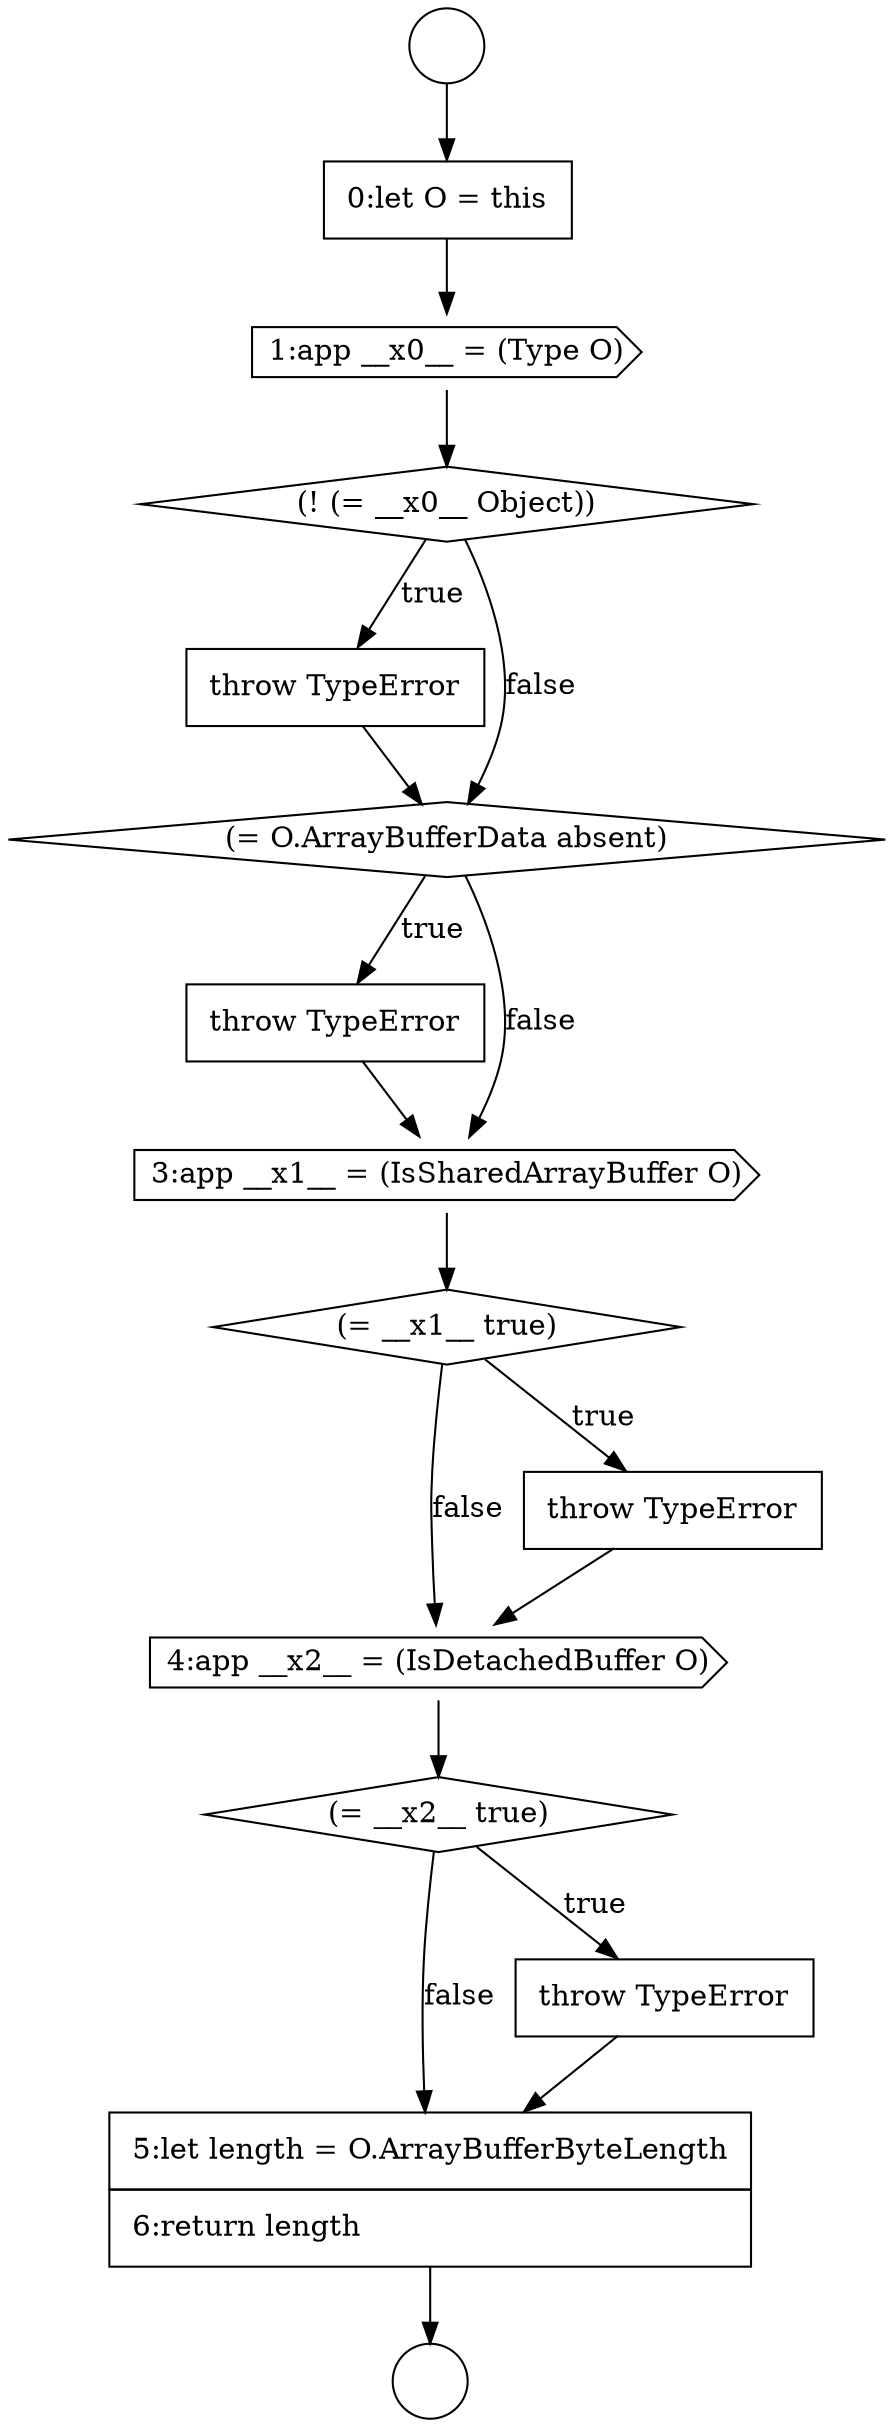 digraph {
  node16216 [shape=none, margin=0, label=<<font color="black">
    <table border="0" cellborder="1" cellspacing="0" cellpadding="10">
      <tr><td align="left">0:let O = this</td></tr>
    </table>
  </font>> color="black" fillcolor="white" style=filled]
  node16228 [shape=none, margin=0, label=<<font color="black">
    <table border="0" cellborder="1" cellspacing="0" cellpadding="10">
      <tr><td align="left">5:let length = O.ArrayBufferByteLength</td></tr>
      <tr><td align="left">6:return length</td></tr>
    </table>
  </font>> color="black" fillcolor="white" style=filled]
  node16223 [shape=diamond, label=<<font color="black">(= __x1__ true)</font>> color="black" fillcolor="white" style=filled]
  node16219 [shape=none, margin=0, label=<<font color="black">
    <table border="0" cellborder="1" cellspacing="0" cellpadding="10">
      <tr><td align="left">throw TypeError</td></tr>
    </table>
  </font>> color="black" fillcolor="white" style=filled]
  node16227 [shape=none, margin=0, label=<<font color="black">
    <table border="0" cellborder="1" cellspacing="0" cellpadding="10">
      <tr><td align="left">throw TypeError</td></tr>
    </table>
  </font>> color="black" fillcolor="white" style=filled]
  node16215 [shape=circle label=" " color="black" fillcolor="white" style=filled]
  node16220 [shape=diamond, label=<<font color="black">(= O.ArrayBufferData absent)</font>> color="black" fillcolor="white" style=filled]
  node16226 [shape=diamond, label=<<font color="black">(= __x2__ true)</font>> color="black" fillcolor="white" style=filled]
  node16214 [shape=circle label=" " color="black" fillcolor="white" style=filled]
  node16217 [shape=cds, label=<<font color="black">1:app __x0__ = (Type O)</font>> color="black" fillcolor="white" style=filled]
  node16221 [shape=none, margin=0, label=<<font color="black">
    <table border="0" cellborder="1" cellspacing="0" cellpadding="10">
      <tr><td align="left">throw TypeError</td></tr>
    </table>
  </font>> color="black" fillcolor="white" style=filled]
  node16225 [shape=cds, label=<<font color="black">4:app __x2__ = (IsDetachedBuffer O)</font>> color="black" fillcolor="white" style=filled]
  node16218 [shape=diamond, label=<<font color="black">(! (= __x0__ Object))</font>> color="black" fillcolor="white" style=filled]
  node16224 [shape=none, margin=0, label=<<font color="black">
    <table border="0" cellborder="1" cellspacing="0" cellpadding="10">
      <tr><td align="left">throw TypeError</td></tr>
    </table>
  </font>> color="black" fillcolor="white" style=filled]
  node16222 [shape=cds, label=<<font color="black">3:app __x1__ = (IsSharedArrayBuffer O)</font>> color="black" fillcolor="white" style=filled]
  node16221 -> node16222 [ color="black"]
  node16227 -> node16228 [ color="black"]
  node16223 -> node16224 [label=<<font color="black">true</font>> color="black"]
  node16223 -> node16225 [label=<<font color="black">false</font>> color="black"]
  node16224 -> node16225 [ color="black"]
  node16222 -> node16223 [ color="black"]
  node16219 -> node16220 [ color="black"]
  node16216 -> node16217 [ color="black"]
  node16214 -> node16216 [ color="black"]
  node16225 -> node16226 [ color="black"]
  node16217 -> node16218 [ color="black"]
  node16226 -> node16227 [label=<<font color="black">true</font>> color="black"]
  node16226 -> node16228 [label=<<font color="black">false</font>> color="black"]
  node16228 -> node16215 [ color="black"]
  node16220 -> node16221 [label=<<font color="black">true</font>> color="black"]
  node16220 -> node16222 [label=<<font color="black">false</font>> color="black"]
  node16218 -> node16219 [label=<<font color="black">true</font>> color="black"]
  node16218 -> node16220 [label=<<font color="black">false</font>> color="black"]
}

